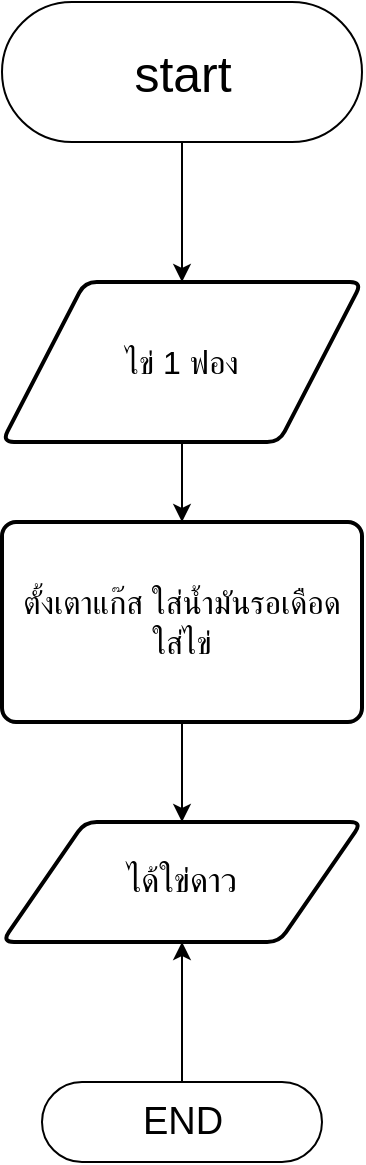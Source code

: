 <mxfile>
    <diagram id="yqlsmV_wo9_5UvarU4Wu" name="Page-1">
        <mxGraphModel dx="1054" dy="610" grid="1" gridSize="10" guides="1" tooltips="1" connect="1" arrows="1" fold="1" page="1" pageScale="1" pageWidth="850" pageHeight="1100" math="0" shadow="0">
            <root>
                <mxCell id="0"/>
                <mxCell id="1" parent="0"/>
                <mxCell id="4" style="edgeStyle=orthogonalEdgeStyle;rounded=0;orthogonalLoop=1;jettySize=auto;html=1;" edge="1" parent="1" source="3" target="5">
                    <mxGeometry relative="1" as="geometry">
                        <mxPoint x="400" y="200" as="targetPoint"/>
                    </mxGeometry>
                </mxCell>
                <mxCell id="3" value="&lt;font style=&quot;font-size: 25px&quot;&gt;start&lt;/font&gt;" style="html=1;dashed=0;whitespace=wrap;shape=mxgraph.dfd.start" parent="1" vertex="1">
                    <mxGeometry x="310" y="30" width="180" height="70" as="geometry"/>
                </mxCell>
                <mxCell id="7" value="" style="edgeStyle=orthogonalEdgeStyle;rounded=0;orthogonalLoop=1;jettySize=auto;html=1;" edge="1" parent="1" source="5" target="6">
                    <mxGeometry relative="1" as="geometry"/>
                </mxCell>
                <mxCell id="5" value="&lt;font style=&quot;font-size: 16px&quot;&gt;ไข่ 1 ฟอง&lt;/font&gt;" style="shape=parallelogram;html=1;strokeWidth=2;perimeter=parallelogramPerimeter;whiteSpace=wrap;rounded=1;arcSize=12;size=0.23;" vertex="1" parent="1">
                    <mxGeometry x="310" y="170" width="180" height="80" as="geometry"/>
                </mxCell>
                <mxCell id="9" value="" style="edgeStyle=orthogonalEdgeStyle;rounded=0;orthogonalLoop=1;jettySize=auto;html=1;" edge="1" parent="1" source="6" target="8">
                    <mxGeometry relative="1" as="geometry"/>
                </mxCell>
                <mxCell id="6" value="&lt;font style=&quot;font-size: 16px&quot;&gt;ตั้งเตาแก๊ส ใส่น้ำมันรอเดือด ใส่ไข่&lt;/font&gt;" style="rounded=1;whiteSpace=wrap;html=1;absoluteArcSize=1;arcSize=14;strokeWidth=2;" vertex="1" parent="1">
                    <mxGeometry x="310" y="290" width="180" height="100" as="geometry"/>
                </mxCell>
                <mxCell id="8" value="&lt;font style=&quot;font-size: 17px&quot;&gt;ได้ใข่ดาว&lt;/font&gt;" style="shape=parallelogram;html=1;strokeWidth=2;perimeter=parallelogramPerimeter;whiteSpace=wrap;rounded=1;arcSize=12;size=0.23;" vertex="1" parent="1">
                    <mxGeometry x="310" y="440" width="180" height="60" as="geometry"/>
                </mxCell>
                <mxCell id="11" value="" style="edgeStyle=orthogonalEdgeStyle;rounded=0;orthogonalLoop=1;jettySize=auto;html=1;" edge="1" parent="1" source="10" target="8">
                    <mxGeometry relative="1" as="geometry"/>
                </mxCell>
                <mxCell id="10" value="&lt;font style=&quot;font-size: 19px&quot;&gt;END&lt;/font&gt;" style="html=1;dashed=0;whitespace=wrap;shape=mxgraph.dfd.start" vertex="1" parent="1">
                    <mxGeometry x="330" y="570" width="140" height="40" as="geometry"/>
                </mxCell>
            </root>
        </mxGraphModel>
    </diagram>
</mxfile>